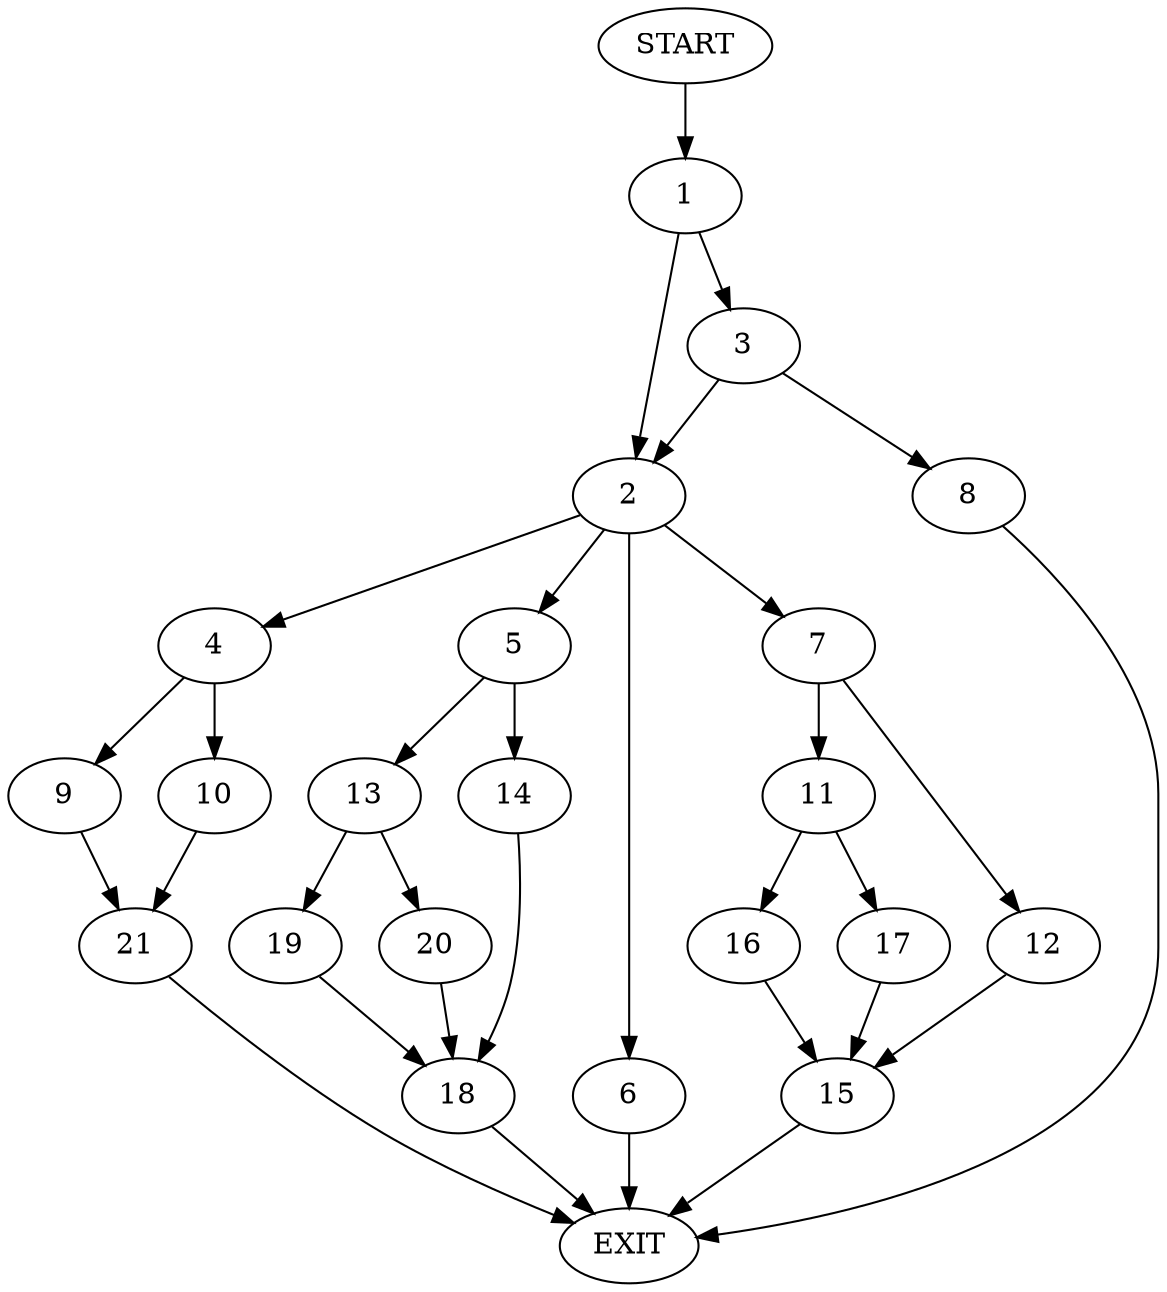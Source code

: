 digraph {
0 [label="START"]
22 [label="EXIT"]
0 -> 1
1 -> 2
1 -> 3
2 -> 4
2 -> 5
2 -> 6
2 -> 7
3 -> 2
3 -> 8
8 -> 22
4 -> 9
4 -> 10
7 -> 11
7 -> 12
6 -> 22
5 -> 13
5 -> 14
12 -> 15
11 -> 16
11 -> 17
17 -> 15
16 -> 15
15 -> 22
14 -> 18
13 -> 19
13 -> 20
19 -> 18
20 -> 18
18 -> 22
9 -> 21
10 -> 21
21 -> 22
}
